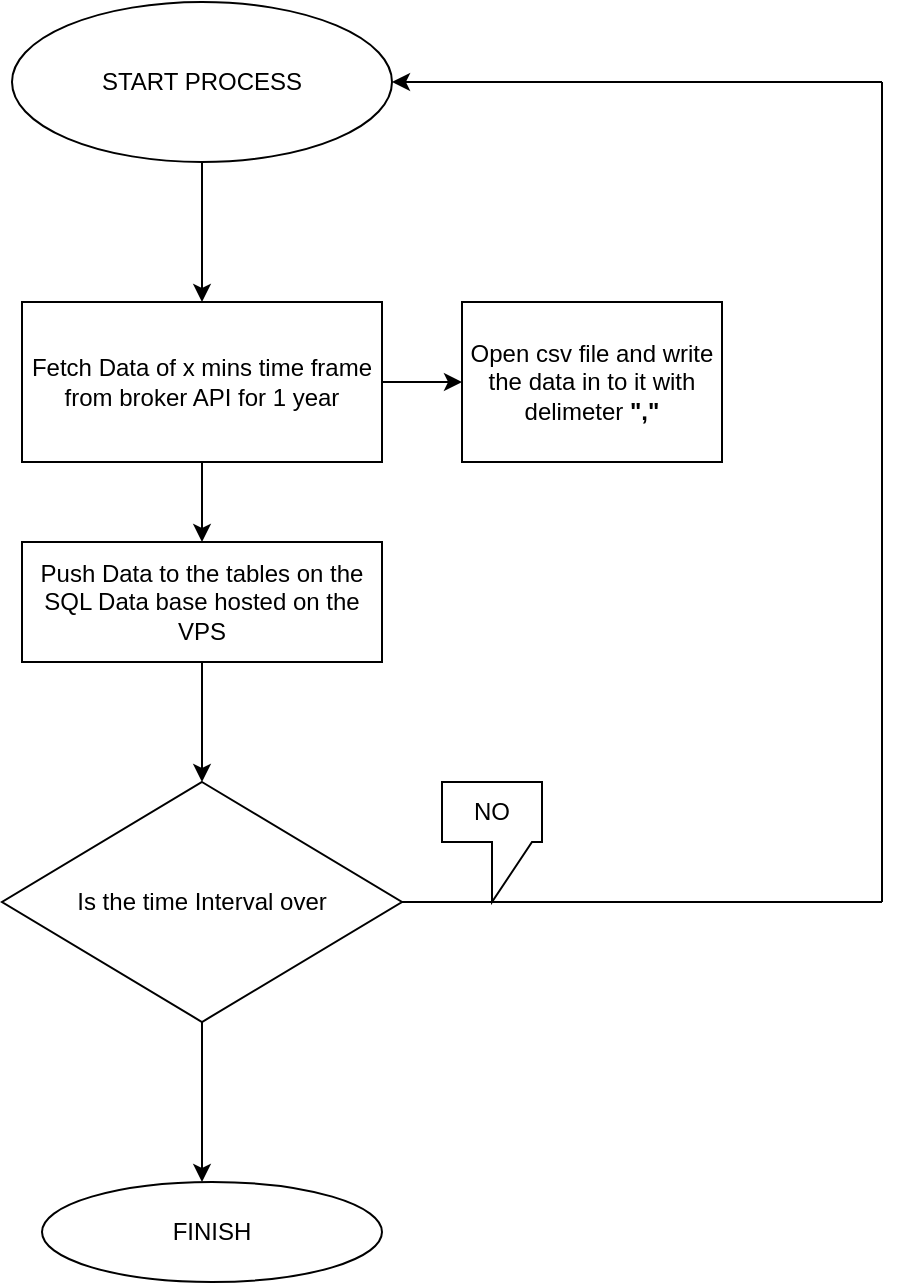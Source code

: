 <mxfile>
    <diagram name="Page-1" id="0DDMd3gsn2C4s6-PBbxJ">
        <mxGraphModel dx="832" dy="480" grid="1" gridSize="10" guides="1" tooltips="1" connect="1" arrows="1" fold="1" page="1" pageScale="1" pageWidth="850" pageHeight="1100" math="0" shadow="0">
            <root>
                <mxCell id="0"/>
                <mxCell id="1" parent="0"/>
                <mxCell id="yVkJ5vQHjLdoR86XCxUz-2" value="Fetch Data of x mins time frame from broker API for 1 year" style="rounded=0;whiteSpace=wrap;html=1;" parent="1" vertex="1">
                    <mxGeometry x="120" y="440" width="180" height="80" as="geometry"/>
                </mxCell>
                <mxCell id="yVkJ5vQHjLdoR86XCxUz-3" value="Open csv file and write the data in to it with delimeter &lt;b&gt;&quot;,&quot;&lt;/b&gt;" style="rounded=0;whiteSpace=wrap;html=1;" parent="1" vertex="1">
                    <mxGeometry x="340" y="440" width="130" height="80" as="geometry"/>
                </mxCell>
                <mxCell id="yVkJ5vQHjLdoR86XCxUz-4" value="" style="endArrow=classic;html=1;rounded=0;exitX=1;exitY=0.5;exitDx=0;exitDy=0;entryX=0;entryY=0.5;entryDx=0;entryDy=0;" parent="1" source="yVkJ5vQHjLdoR86XCxUz-2" target="yVkJ5vQHjLdoR86XCxUz-3" edge="1">
                    <mxGeometry width="50" height="50" relative="1" as="geometry">
                        <mxPoint x="350" y="560" as="sourcePoint"/>
                        <mxPoint x="400" y="510" as="targetPoint"/>
                    </mxGeometry>
                </mxCell>
                <mxCell id="5" style="edgeStyle=none;html=1;exitX=0.5;exitY=1;exitDx=0;exitDy=0;" edge="1" parent="1" source="yVkJ5vQHjLdoR86XCxUz-5" target="6">
                    <mxGeometry relative="1" as="geometry">
                        <mxPoint x="210" y="670" as="targetPoint"/>
                    </mxGeometry>
                </mxCell>
                <mxCell id="yVkJ5vQHjLdoR86XCxUz-5" value="Push Data to the tables on the SQL Data base hosted on the VPS" style="rounded=0;whiteSpace=wrap;html=1;" parent="1" vertex="1">
                    <mxGeometry x="120" y="560" width="180" height="60" as="geometry"/>
                </mxCell>
                <mxCell id="yVkJ5vQHjLdoR86XCxUz-6" value="" style="endArrow=classic;html=1;rounded=0;entryX=0.5;entryY=0;entryDx=0;entryDy=0;" parent="1" source="yVkJ5vQHjLdoR86XCxUz-2" target="yVkJ5vQHjLdoR86XCxUz-5" edge="1">
                    <mxGeometry width="50" height="50" relative="1" as="geometry">
                        <mxPoint x="350" y="560" as="sourcePoint"/>
                        <mxPoint x="400" y="510" as="targetPoint"/>
                    </mxGeometry>
                </mxCell>
                <mxCell id="3" value="" style="endArrow=classic;html=1;entryX=0.5;entryY=0;entryDx=0;entryDy=0;" edge="1" parent="1" target="yVkJ5vQHjLdoR86XCxUz-2">
                    <mxGeometry width="50" height="50" relative="1" as="geometry">
                        <mxPoint x="210" y="370" as="sourcePoint"/>
                        <mxPoint x="260" y="320" as="targetPoint"/>
                    </mxGeometry>
                </mxCell>
                <mxCell id="4" value="START PROCESS" style="ellipse;whiteSpace=wrap;html=1;" vertex="1" parent="1">
                    <mxGeometry x="115" y="290" width="190" height="80" as="geometry"/>
                </mxCell>
                <mxCell id="17" style="edgeStyle=none;html=1;" edge="1" parent="1" source="6">
                    <mxGeometry relative="1" as="geometry">
                        <mxPoint x="210" y="880" as="targetPoint"/>
                    </mxGeometry>
                </mxCell>
                <mxCell id="6" value="Is the time Interval over" style="rhombus;whiteSpace=wrap;html=1;" vertex="1" parent="1">
                    <mxGeometry x="110" y="680" width="200" height="120" as="geometry"/>
                </mxCell>
                <mxCell id="8" value="" style="endArrow=none;html=1;" edge="1" parent="1">
                    <mxGeometry width="50" height="50" relative="1" as="geometry">
                        <mxPoint x="550" y="740" as="sourcePoint"/>
                        <mxPoint x="550" y="330" as="targetPoint"/>
                    </mxGeometry>
                </mxCell>
                <mxCell id="9" value="" style="endArrow=none;html=1;exitX=1;exitY=0.5;exitDx=0;exitDy=0;" edge="1" parent="1" source="6">
                    <mxGeometry width="50" height="50" relative="1" as="geometry">
                        <mxPoint x="400" y="570" as="sourcePoint"/>
                        <mxPoint x="550" y="740" as="targetPoint"/>
                    </mxGeometry>
                </mxCell>
                <mxCell id="12" value="" style="endArrow=classic;html=1;entryX=1;entryY=0.5;entryDx=0;entryDy=0;" edge="1" parent="1" target="4">
                    <mxGeometry width="50" height="50" relative="1" as="geometry">
                        <mxPoint x="550" y="330" as="sourcePoint"/>
                        <mxPoint x="450" y="520" as="targetPoint"/>
                    </mxGeometry>
                </mxCell>
                <mxCell id="15" value="NO" style="shape=callout;whiteSpace=wrap;html=1;perimeter=calloutPerimeter;" vertex="1" parent="1">
                    <mxGeometry x="330" y="680" width="50" height="60" as="geometry"/>
                </mxCell>
                <mxCell id="18" value="FINISH" style="ellipse;whiteSpace=wrap;html=1;" vertex="1" parent="1">
                    <mxGeometry x="130" y="880" width="170" height="50" as="geometry"/>
                </mxCell>
            </root>
        </mxGraphModel>
    </diagram>
</mxfile>